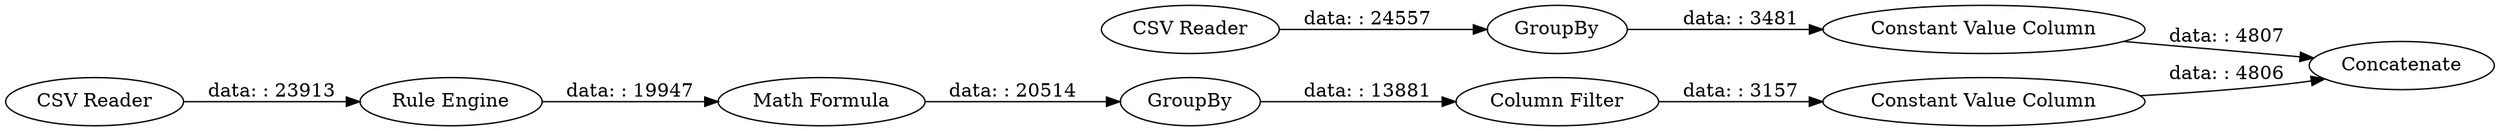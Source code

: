 digraph {
	"-768424528750529182_7" [label="Math Formula"]
	"-768424528750529182_13" [label="Constant Value Column"]
	"-768424528750529182_9" [label="Rule Engine"]
	"-768424528750529182_8" [label=GroupBy]
	"-768424528750529182_11" [label="Constant Value Column"]
	"-768424528750529182_10" [label="Column Filter"]
	"-768424528750529182_6" [label="CSV Reader"]
	"-768424528750529182_12" [label=GroupBy]
	"-768424528750529182_1" [label="CSV Reader"]
	"-768424528750529182_16" [label=Concatenate]
	"-768424528750529182_9" -> "-768424528750529182_7" [label="data: : 19947"]
	"-768424528750529182_10" -> "-768424528750529182_11" [label="data: : 3157"]
	"-768424528750529182_1" -> "-768424528750529182_12" [label="data: : 24557"]
	"-768424528750529182_6" -> "-768424528750529182_9" [label="data: : 23913"]
	"-768424528750529182_7" -> "-768424528750529182_8" [label="data: : 20514"]
	"-768424528750529182_11" -> "-768424528750529182_16" [label="data: : 4806"]
	"-768424528750529182_8" -> "-768424528750529182_10" [label="data: : 13881"]
	"-768424528750529182_12" -> "-768424528750529182_13" [label="data: : 3481"]
	"-768424528750529182_13" -> "-768424528750529182_16" [label="data: : 4807"]
	rankdir=LR
}
